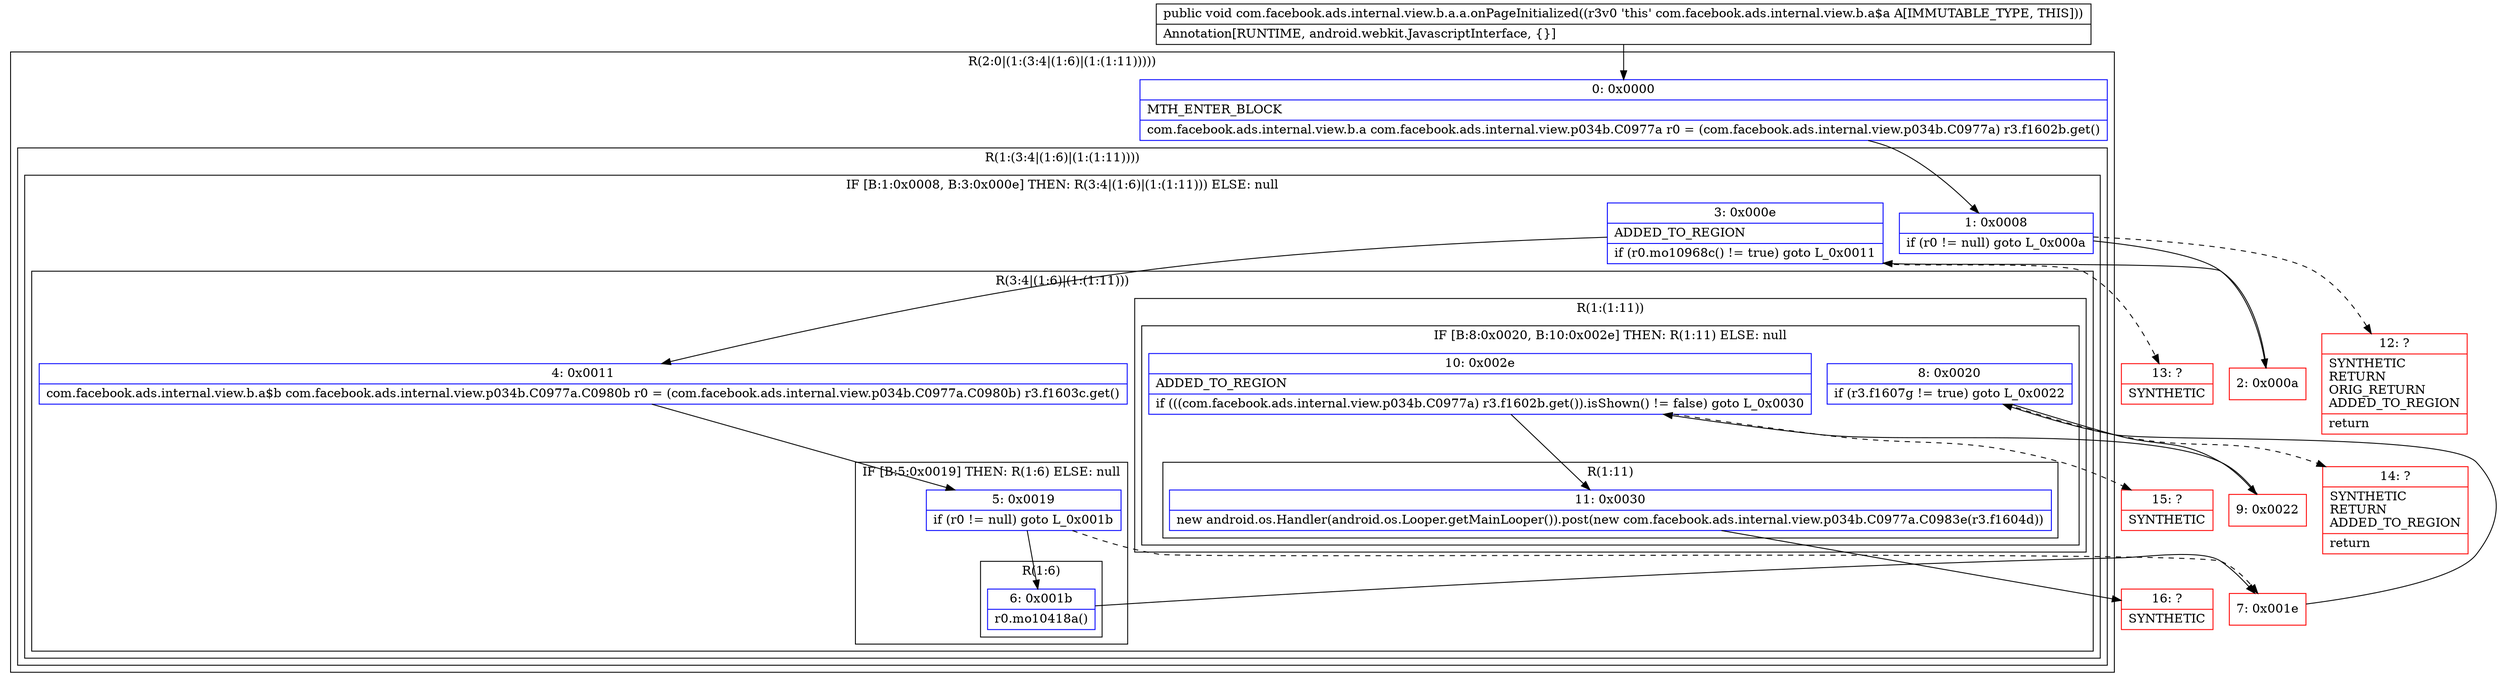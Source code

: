 digraph "CFG forcom.facebook.ads.internal.view.b.a.a.onPageInitialized()V" {
subgraph cluster_Region_866160913 {
label = "R(2:0|(1:(3:4|(1:6)|(1:(1:11)))))";
node [shape=record,color=blue];
Node_0 [shape=record,label="{0\:\ 0x0000|MTH_ENTER_BLOCK\l|com.facebook.ads.internal.view.b.a com.facebook.ads.internal.view.p034b.C0977a r0 = (com.facebook.ads.internal.view.p034b.C0977a) r3.f1602b.get()\l}"];
subgraph cluster_Region_2098982702 {
label = "R(1:(3:4|(1:6)|(1:(1:11))))";
node [shape=record,color=blue];
subgraph cluster_IfRegion_1387499528 {
label = "IF [B:1:0x0008, B:3:0x000e] THEN: R(3:4|(1:6)|(1:(1:11))) ELSE: null";
node [shape=record,color=blue];
Node_1 [shape=record,label="{1\:\ 0x0008|if (r0 != null) goto L_0x000a\l}"];
Node_3 [shape=record,label="{3\:\ 0x000e|ADDED_TO_REGION\l|if (r0.mo10968c() != true) goto L_0x0011\l}"];
subgraph cluster_Region_355368214 {
label = "R(3:4|(1:6)|(1:(1:11)))";
node [shape=record,color=blue];
Node_4 [shape=record,label="{4\:\ 0x0011|com.facebook.ads.internal.view.b.a$b com.facebook.ads.internal.view.p034b.C0977a.C0980b r0 = (com.facebook.ads.internal.view.p034b.C0977a.C0980b) r3.f1603c.get()\l}"];
subgraph cluster_IfRegion_348464403 {
label = "IF [B:5:0x0019] THEN: R(1:6) ELSE: null";
node [shape=record,color=blue];
Node_5 [shape=record,label="{5\:\ 0x0019|if (r0 != null) goto L_0x001b\l}"];
subgraph cluster_Region_593102467 {
label = "R(1:6)";
node [shape=record,color=blue];
Node_6 [shape=record,label="{6\:\ 0x001b|r0.mo10418a()\l}"];
}
}
subgraph cluster_Region_310034478 {
label = "R(1:(1:11))";
node [shape=record,color=blue];
subgraph cluster_IfRegion_1035469394 {
label = "IF [B:8:0x0020, B:10:0x002e] THEN: R(1:11) ELSE: null";
node [shape=record,color=blue];
Node_8 [shape=record,label="{8\:\ 0x0020|if (r3.f1607g != true) goto L_0x0022\l}"];
Node_10 [shape=record,label="{10\:\ 0x002e|ADDED_TO_REGION\l|if (((com.facebook.ads.internal.view.p034b.C0977a) r3.f1602b.get()).isShown() != false) goto L_0x0030\l}"];
subgraph cluster_Region_1103261766 {
label = "R(1:11)";
node [shape=record,color=blue];
Node_11 [shape=record,label="{11\:\ 0x0030|new android.os.Handler(android.os.Looper.getMainLooper()).post(new com.facebook.ads.internal.view.p034b.C0977a.C0983e(r3.f1604d))\l}"];
}
}
}
}
}
}
}
Node_2 [shape=record,color=red,label="{2\:\ 0x000a}"];
Node_7 [shape=record,color=red,label="{7\:\ 0x001e}"];
Node_9 [shape=record,color=red,label="{9\:\ 0x0022}"];
Node_12 [shape=record,color=red,label="{12\:\ ?|SYNTHETIC\lRETURN\lORIG_RETURN\lADDED_TO_REGION\l|return\l}"];
Node_13 [shape=record,color=red,label="{13\:\ ?|SYNTHETIC\l}"];
Node_14 [shape=record,color=red,label="{14\:\ ?|SYNTHETIC\lRETURN\lADDED_TO_REGION\l|return\l}"];
Node_15 [shape=record,color=red,label="{15\:\ ?|SYNTHETIC\l}"];
Node_16 [shape=record,color=red,label="{16\:\ ?|SYNTHETIC\l}"];
MethodNode[shape=record,label="{public void com.facebook.ads.internal.view.b.a.a.onPageInitialized((r3v0 'this' com.facebook.ads.internal.view.b.a$a A[IMMUTABLE_TYPE, THIS]))  | Annotation[RUNTIME, android.webkit.JavascriptInterface, \{\}]\l}"];
MethodNode -> Node_0;
Node_0 -> Node_1;
Node_1 -> Node_2;
Node_1 -> Node_12[style=dashed];
Node_3 -> Node_4;
Node_3 -> Node_13[style=dashed];
Node_4 -> Node_5;
Node_5 -> Node_6;
Node_5 -> Node_7[style=dashed];
Node_6 -> Node_7;
Node_8 -> Node_9;
Node_8 -> Node_14[style=dashed];
Node_10 -> Node_11;
Node_10 -> Node_15[style=dashed];
Node_11 -> Node_16;
Node_2 -> Node_3;
Node_7 -> Node_8;
Node_9 -> Node_10;
}

